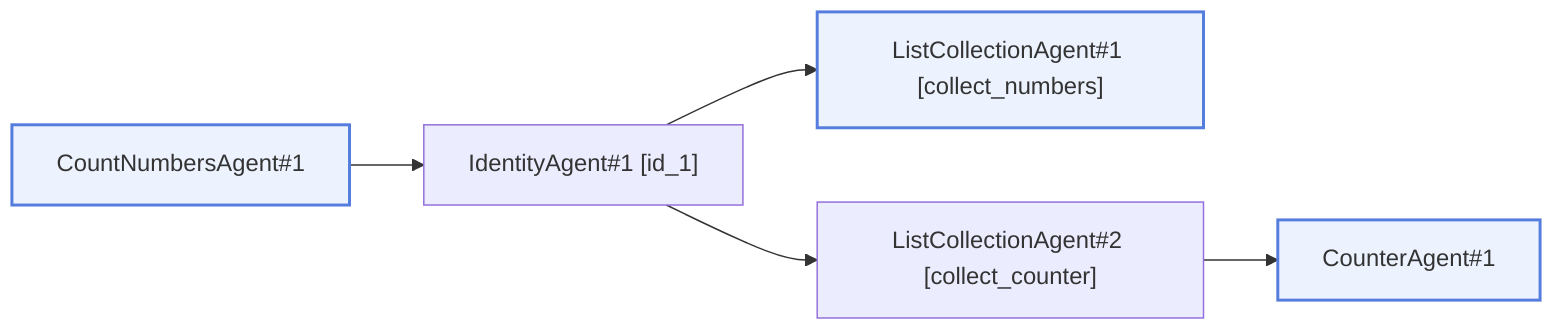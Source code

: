graph LR
    CountNumbersAgent_1_["CountNumbersAgent#1 "]
    class CountNumbersAgent_1_ entry_exit;
    IdentityAgent_1_id_1_["IdentityAgent#1 [id_1]"]
    CountNumbersAgent_1_ --> IdentityAgent_1_id_1_
    IdentityAgent_1_id_1_["IdentityAgent#1 [id_1]"]
    ListCollectionAgent_1_collect_numbers_["ListCollectionAgent#1 [collect_numbers]"]
    class ListCollectionAgent_1_collect_numbers_ entry_exit;
    IdentityAgent_1_id_1_ --> ListCollectionAgent_1_collect_numbers_
    ListCollectionAgent_2_collect_counter_["ListCollectionAgent#2 [collect_counter]"]
    IdentityAgent_1_id_1_ --> ListCollectionAgent_2_collect_counter_
    ListCollectionAgent_2_collect_counter_["ListCollectionAgent#2 [collect_counter]"]
    CounterAgent_1_["CounterAgent#1 "]
    class CounterAgent_1_ entry_exit;
    ListCollectionAgent_2_collect_counter_ --> CounterAgent_1_

classDef entry_exit fill:#EDF2FF,stroke:#547DDE,stroke-width:2px;